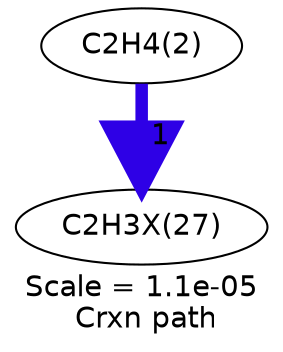 digraph reaction_paths {
center=1;
s5 -> s26[fontname="Helvetica", style="setlinewidth(6)", arrowsize=3, color="0.7, 1.5, 0.9"
, label=" 1"];
s5 [ fontname="Helvetica", label="C2H4(2)"];
s26 [ fontname="Helvetica", label="C2H3X(27)"];
 label = "Scale = 1.1e-05\l Crxn path";
 fontname = "Helvetica";
}
